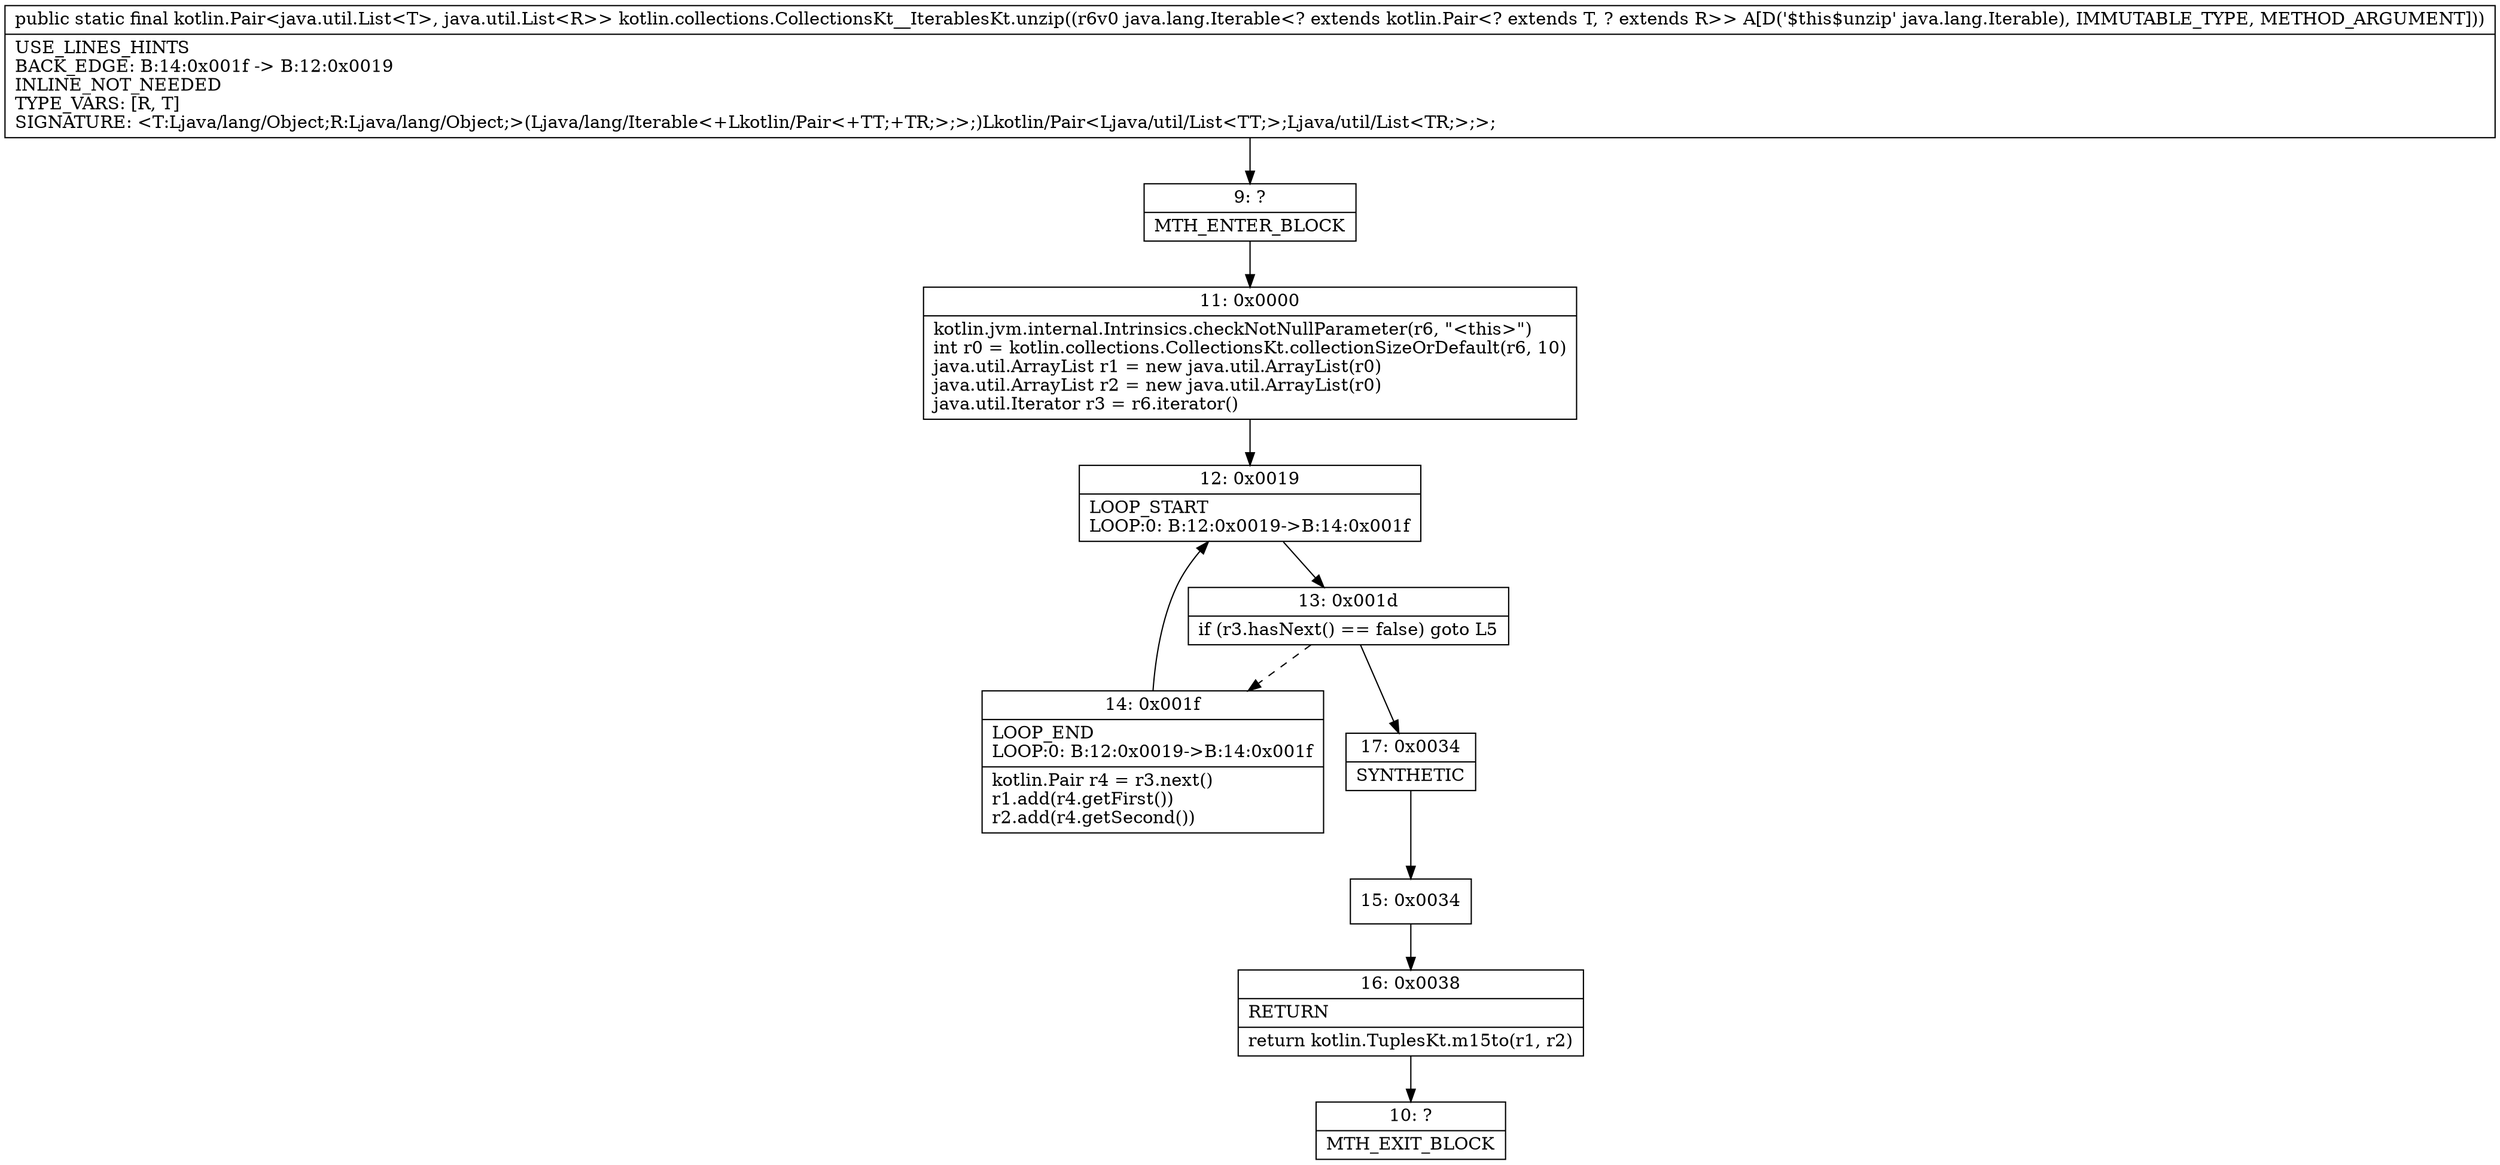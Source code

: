 digraph "CFG forkotlin.collections.CollectionsKt__IterablesKt.unzip(Ljava\/lang\/Iterable;)Lkotlin\/Pair;" {
Node_9 [shape=record,label="{9\:\ ?|MTH_ENTER_BLOCK\l}"];
Node_11 [shape=record,label="{11\:\ 0x0000|kotlin.jvm.internal.Intrinsics.checkNotNullParameter(r6, \"\<this\>\")\lint r0 = kotlin.collections.CollectionsKt.collectionSizeOrDefault(r6, 10)\ljava.util.ArrayList r1 = new java.util.ArrayList(r0)\ljava.util.ArrayList r2 = new java.util.ArrayList(r0)\ljava.util.Iterator r3 = r6.iterator()\l}"];
Node_12 [shape=record,label="{12\:\ 0x0019|LOOP_START\lLOOP:0: B:12:0x0019\-\>B:14:0x001f\l}"];
Node_13 [shape=record,label="{13\:\ 0x001d|if (r3.hasNext() == false) goto L5\l}"];
Node_14 [shape=record,label="{14\:\ 0x001f|LOOP_END\lLOOP:0: B:12:0x0019\-\>B:14:0x001f\l|kotlin.Pair r4 = r3.next()\lr1.add(r4.getFirst())\lr2.add(r4.getSecond())\l}"];
Node_17 [shape=record,label="{17\:\ 0x0034|SYNTHETIC\l}"];
Node_15 [shape=record,label="{15\:\ 0x0034}"];
Node_16 [shape=record,label="{16\:\ 0x0038|RETURN\l|return kotlin.TuplesKt.m15to(r1, r2)\l}"];
Node_10 [shape=record,label="{10\:\ ?|MTH_EXIT_BLOCK\l}"];
MethodNode[shape=record,label="{public static final kotlin.Pair\<java.util.List\<T\>, java.util.List\<R\>\> kotlin.collections.CollectionsKt__IterablesKt.unzip((r6v0 java.lang.Iterable\<? extends kotlin.Pair\<? extends T, ? extends R\>\> A[D('$this$unzip' java.lang.Iterable), IMMUTABLE_TYPE, METHOD_ARGUMENT]))  | USE_LINES_HINTS\lBACK_EDGE: B:14:0x001f \-\> B:12:0x0019\lINLINE_NOT_NEEDED\lTYPE_VARS: [R, T]\lSIGNATURE: \<T:Ljava\/lang\/Object;R:Ljava\/lang\/Object;\>(Ljava\/lang\/Iterable\<+Lkotlin\/Pair\<+TT;+TR;\>;\>;)Lkotlin\/Pair\<Ljava\/util\/List\<TT;\>;Ljava\/util\/List\<TR;\>;\>;\l}"];
MethodNode -> Node_9;Node_9 -> Node_11;
Node_11 -> Node_12;
Node_12 -> Node_13;
Node_13 -> Node_14[style=dashed];
Node_13 -> Node_17;
Node_14 -> Node_12;
Node_17 -> Node_15;
Node_15 -> Node_16;
Node_16 -> Node_10;
}

